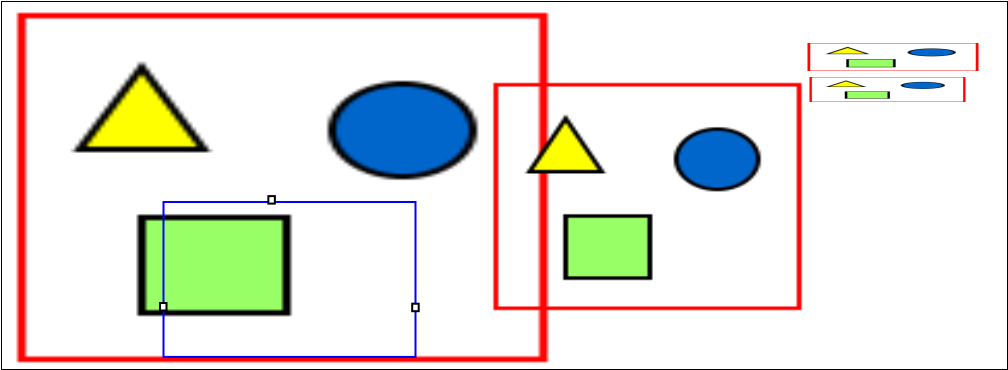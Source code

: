 <?xml version="1.0" encoding="UTF-8"?>
<dia:diagram xmlns:dia="http://www.lysator.liu.se/~alla/dia/">
  <dia:layer name="Arrière-plan" visible="true" active="true">
    <dia:object type="Standard - Box" version="0" id="O0">
      <dia:attribute name="obj_pos">
        <dia:point val="-0.8,-0.575"/>
      </dia:attribute>
      <dia:attribute name="obj_bb">
        <dia:rectangle val="-0.825,-0.6;49.525,17.85"/>
      </dia:attribute>
      <dia:attribute name="elem_corner">
        <dia:point val="-0.8,-0.575"/>
      </dia:attribute>
      <dia:attribute name="elem_width">
        <dia:real val="50.3"/>
      </dia:attribute>
      <dia:attribute name="elem_height">
        <dia:real val="18.4"/>
      </dia:attribute>
      <dia:attribute name="border_width">
        <dia:real val="0.05"/>
      </dia:attribute>
      <dia:attribute name="show_background">
        <dia:boolean val="false"/>
      </dia:attribute>
    </dia:object>
    <dia:object type="Standard - Image" version="0" id="O1">
      <dia:attribute name="obj_pos">
        <dia:point val="0,0"/>
      </dia:attribute>
      <dia:attribute name="obj_bb">
        <dia:rectangle val="-0.05,-0.05;26.55,17.5"/>
      </dia:attribute>
      <dia:attribute name="elem_corner">
        <dia:point val="0,0"/>
      </dia:attribute>
      <dia:attribute name="elem_width">
        <dia:real val="26.5"/>
      </dia:attribute>
      <dia:attribute name="elem_height">
        <dia:real val="17.45"/>
      </dia:attribute>
      <dia:attribute name="draw_border">
        <dia:boolean val="false"/>
      </dia:attribute>
      <dia:attribute name="keep_aspect">
        <dia:boolean val="true"/>
      </dia:attribute>
      <dia:attribute name="file">
        <dia:string>#DF2af.png#</dia:string>
      </dia:attribute>
    </dia:object>
    <dia:object type="Standard - Image" version="0" id="O2">
      <dia:attribute name="obj_pos">
        <dia:point val="39.6,3.2"/>
      </dia:attribute>
      <dia:attribute name="obj_bb">
        <dia:rectangle val="39.55,3.15;47.45,4.5"/>
      </dia:attribute>
      <dia:attribute name="elem_corner">
        <dia:point val="39.6,3.2"/>
      </dia:attribute>
      <dia:attribute name="elem_width">
        <dia:real val="7.8"/>
      </dia:attribute>
      <dia:attribute name="elem_height">
        <dia:real val="1.25"/>
      </dia:attribute>
      <dia:attribute name="draw_border">
        <dia:boolean val="false"/>
      </dia:attribute>
      <dia:attribute name="keep_aspect">
        <dia:boolean val="true"/>
      </dia:attribute>
      <dia:attribute name="file">
        <dia:string>#/home/maminionja/Bureau/df2_ll.png#</dia:string>
      </dia:attribute>
    </dia:object>
    <dia:object type="Standard - Image" version="0" id="O3">
      <dia:attribute name="obj_pos">
        <dia:point val="39.5,1.5"/>
      </dia:attribute>
      <dia:attribute name="obj_bb">
        <dia:rectangle val="39.45,1.45;48.1,2.95"/>
      </dia:attribute>
      <dia:attribute name="elem_corner">
        <dia:point val="39.5,1.5"/>
      </dia:attribute>
      <dia:attribute name="elem_width">
        <dia:real val="8.55"/>
      </dia:attribute>
      <dia:attribute name="elem_height">
        <dia:real val="1.4"/>
      </dia:attribute>
      <dia:attribute name="draw_border">
        <dia:boolean val="false"/>
      </dia:attribute>
      <dia:attribute name="keep_aspect">
        <dia:boolean val="true"/>
      </dia:attribute>
      <dia:attribute name="file">
        <dia:string>#/home/maminionja/Bureau/df2_bl.png#</dia:string>
      </dia:attribute>
    </dia:object>
    <dia:object type="Standard - Image" version="0" id="O4">
      <dia:attribute name="obj_pos">
        <dia:point val="23.8,3.5"/>
      </dia:attribute>
      <dia:attribute name="obj_bb">
        <dia:rectangle val="23.75,3.45;39.25,14.9"/>
      </dia:attribute>
      <dia:attribute name="elem_corner">
        <dia:point val="23.8,3.5"/>
      </dia:attribute>
      <dia:attribute name="elem_width">
        <dia:real val="15.4"/>
      </dia:attribute>
      <dia:attribute name="elem_height">
        <dia:real val="11.35"/>
      </dia:attribute>
      <dia:attribute name="draw_border">
        <dia:boolean val="false"/>
      </dia:attribute>
      <dia:attribute name="keep_aspect">
        <dia:boolean val="true"/>
      </dia:attribute>
      <dia:attribute name="file">
        <dia:string>#/home/maminionja/Bureau/df2_eqf.png#</dia:string>
      </dia:attribute>
    </dia:object>
    <dia:object type="Standard - Box" version="0" id="O5">
      <dia:attribute name="obj_pos">
        <dia:point val="7.3,9.45"/>
      </dia:attribute>
      <dia:attribute name="obj_bb">
        <dia:rectangle val="7.25,9.4;19.95,17.25"/>
      </dia:attribute>
      <dia:attribute name="elem_corner">
        <dia:point val="7.3,9.45"/>
      </dia:attribute>
      <dia:attribute name="elem_width">
        <dia:real val="12.6"/>
      </dia:attribute>
      <dia:attribute name="elem_height">
        <dia:real val="7.75"/>
      </dia:attribute>
      <dia:attribute name="border_width">
        <dia:real val="0.1"/>
      </dia:attribute>
      <dia:attribute name="border_color">
        <dia:color val="#0000ff"/>
      </dia:attribute>
      <dia:attribute name="show_background">
        <dia:boolean val="false"/>
      </dia:attribute>
    </dia:object>
    <dia:object type="Standard - Box" version="0" id="O6">
      <dia:attribute name="obj_pos">
        <dia:point val="7.125,14.5"/>
      </dia:attribute>
      <dia:attribute name="obj_bb">
        <dia:rectangle val="7.075,14.45;7.5,14.925"/>
      </dia:attribute>
      <dia:attribute name="elem_corner">
        <dia:point val="7.125,14.5"/>
      </dia:attribute>
      <dia:attribute name="elem_width">
        <dia:real val="0.325"/>
      </dia:attribute>
      <dia:attribute name="elem_height">
        <dia:real val="0.375"/>
      </dia:attribute>
      <dia:attribute name="show_background">
        <dia:boolean val="true"/>
      </dia:attribute>
    </dia:object>
    <dia:object type="Standard - Box" version="0" id="O7">
      <dia:attribute name="obj_pos">
        <dia:point val="12.543,9.155"/>
      </dia:attribute>
      <dia:attribute name="obj_bb">
        <dia:rectangle val="12.492,9.105;12.918,9.58"/>
      </dia:attribute>
      <dia:attribute name="elem_corner">
        <dia:point val="12.543,9.155"/>
      </dia:attribute>
      <dia:attribute name="elem_width">
        <dia:real val="0.325"/>
      </dia:attribute>
      <dia:attribute name="elem_height">
        <dia:real val="0.375"/>
      </dia:attribute>
      <dia:attribute name="show_background">
        <dia:boolean val="true"/>
      </dia:attribute>
    </dia:object>
    <dia:object type="Standard - Box" version="0" id="O8">
      <dia:attribute name="obj_pos">
        <dia:point val="19.735,14.535"/>
      </dia:attribute>
      <dia:attribute name="obj_bb">
        <dia:rectangle val="19.685,14.485;20.11,14.96"/>
      </dia:attribute>
      <dia:attribute name="elem_corner">
        <dia:point val="19.735,14.535"/>
      </dia:attribute>
      <dia:attribute name="elem_width">
        <dia:real val="0.325"/>
      </dia:attribute>
      <dia:attribute name="elem_height">
        <dia:real val="0.375"/>
      </dia:attribute>
      <dia:attribute name="show_background">
        <dia:boolean val="true"/>
      </dia:attribute>
    </dia:object>
    <dia:object type="Standard - Text" version="1" id="O9">
      <dia:attribute name="obj_pos">
        <dia:point val="13.6,13.325"/>
      </dia:attribute>
      <dia:attribute name="obj_bb">
        <dia:rectangle val="13.6,12.73;13.6,13.475"/>
      </dia:attribute>
      <dia:attribute name="text">
        <dia:composite type="text">
          <dia:attribute name="string">
            <dia:string>##</dia:string>
          </dia:attribute>
          <dia:attribute name="font">
            <dia:font family="sans" style="0" name="Helvetica"/>
          </dia:attribute>
          <dia:attribute name="height">
            <dia:real val="0.8"/>
          </dia:attribute>
          <dia:attribute name="pos">
            <dia:point val="13.6,13.325"/>
          </dia:attribute>
          <dia:attribute name="color">
            <dia:color val="#000000"/>
          </dia:attribute>
          <dia:attribute name="alignment">
            <dia:enum val="0"/>
          </dia:attribute>
        </dia:composite>
      </dia:attribute>
      <dia:attribute name="valign">
        <dia:enum val="3"/>
      </dia:attribute>
      <dia:connections>
        <dia:connection handle="0" to="O5" connection="8"/>
      </dia:connections>
    </dia:object>
    <dia:object type="Standard - Text" version="1" id="O10">
      <dia:attribute name="obj_pos">
        <dia:point val="22.425,18.825"/>
      </dia:attribute>
      <dia:attribute name="obj_bb">
        <dia:rectangle val="22.425,18.23;22.425,18.975"/>
      </dia:attribute>
      <dia:attribute name="text">
        <dia:composite type="text">
          <dia:attribute name="string">
            <dia:string>##</dia:string>
          </dia:attribute>
          <dia:attribute name="font">
            <dia:font family="sans" style="0" name="Helvetica"/>
          </dia:attribute>
          <dia:attribute name="height">
            <dia:real val="0.8"/>
          </dia:attribute>
          <dia:attribute name="pos">
            <dia:point val="22.425,18.825"/>
          </dia:attribute>
          <dia:attribute name="color">
            <dia:color val="#000000"/>
          </dia:attribute>
          <dia:attribute name="alignment">
            <dia:enum val="0"/>
          </dia:attribute>
        </dia:composite>
      </dia:attribute>
      <dia:attribute name="valign">
        <dia:enum val="3"/>
      </dia:attribute>
    </dia:object>
  </dia:layer>
</dia:diagram>
